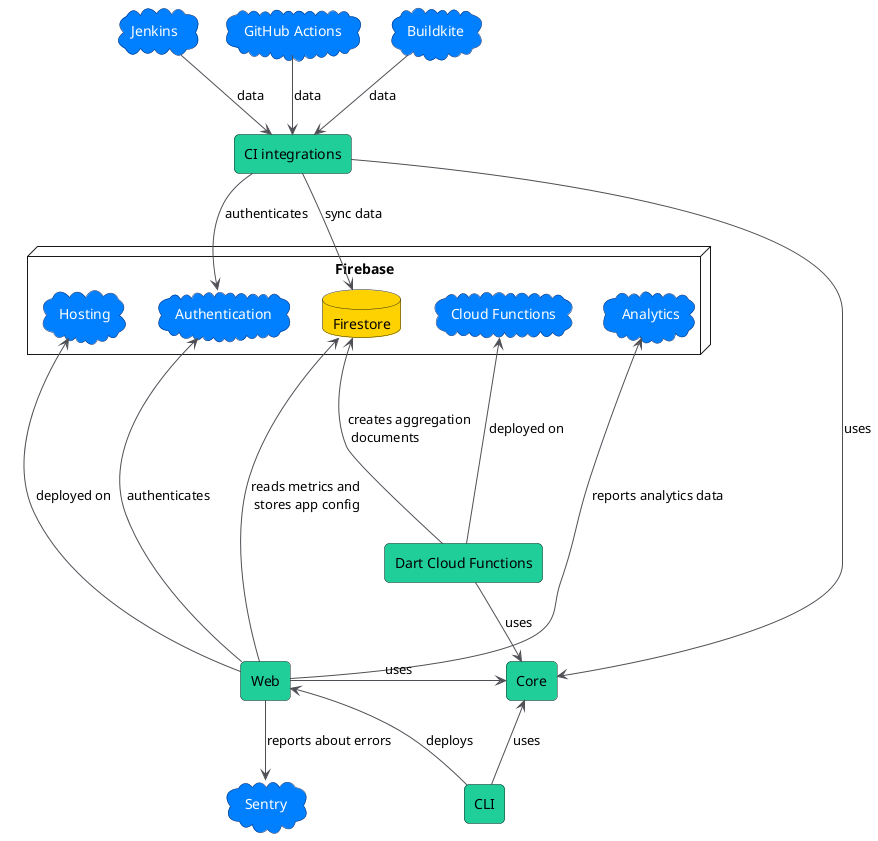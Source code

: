 @startuml metrics_concept_map

skinparam DefaultTextAlignment left

skinparam database {
    borderColor #292618
    backgroundColor #fed100
}

skinparam cloud {
    borderColor #002366
    backgroundColor #007FFF
    fontColor white
}

skinparam rectangle {
    borderColor #182b27
    backgroundColor #20ce9a
    roundCorner 10
}

skinparam ArrowColor #4f4f56

cloud Jenkins
cloud "GitHub Actions" as GA
cloud Buildkite

rectangle "CI integrations" as CI
rectangle "Dart Cloud Functions" as DartCloudFunctions

together {
    node Firebase {
        cloud Hosting
        database Firestore
        cloud Authentication
        cloud "Cloud Functions" as CloudFunctions
        cloud Analytics
    }

    rectangle Core
}
rectangle Web
rectangle "CLI"

cloud Sentry

Jenkins -[hidden]right-> GA
GA -[hidden]right-> Buildkite

Core -[hidden]left-> Analytics  

Jenkins -down-> CI : data
GA -down-> CI : data
Buildkite -down-> CI : data

CI -down-> Firestore : sync data
CI -down-> Authentication : authenticates
CI -[hidden]down-> Hosting

Hosting -[hidden]right-> Authentication
Authentication -[hidden]right-> Firestore

Web --up--> Firestore : reads metrics and \l stores app config
Web --up--> Authentication : authenticates
Web --up--> Hosting : deployed on
Web --up--> Analytics : reports analytics data
Web -down-> Sentry : reports about errors

DartCloudFunctions -up-> CloudFunctions : deployed on
DartCloudFunctions -[hidden]-> Core : uses
DartCloudFunctions -up-> Firestore : creates aggregation \l documents

CLI -up-> Web : deploys
CLI -up-> Core : uses

DartCloudFunctions -down-> Core : uses
Web --right--> Core : uses
CI --right--> Core  : uses

@enduml
